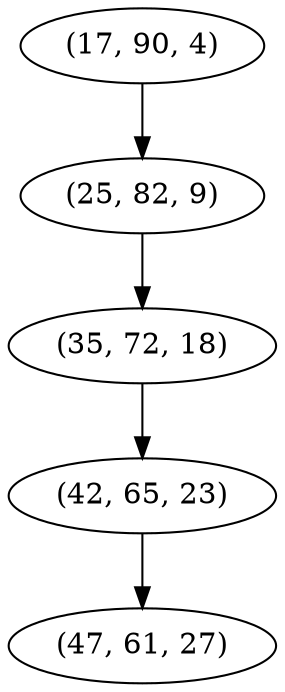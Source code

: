 digraph tree {
    "(17, 90, 4)";
    "(25, 82, 9)";
    "(35, 72, 18)";
    "(42, 65, 23)";
    "(47, 61, 27)";
    "(17, 90, 4)" -> "(25, 82, 9)";
    "(25, 82, 9)" -> "(35, 72, 18)";
    "(35, 72, 18)" -> "(42, 65, 23)";
    "(42, 65, 23)" -> "(47, 61, 27)";
}
